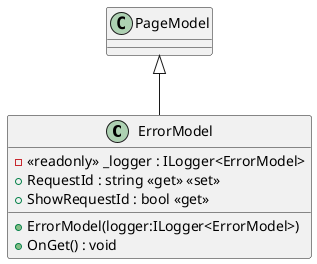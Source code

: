 @startuml
class ErrorModel {
    - <<readonly>> _logger : ILogger<ErrorModel>
    + ErrorModel(logger:ILogger<ErrorModel>)
    + RequestId : string <<get>> <<set>>
    + ShowRequestId : bool <<get>>
    + OnGet() : void
}
PageModel <|-- ErrorModel
@enduml
